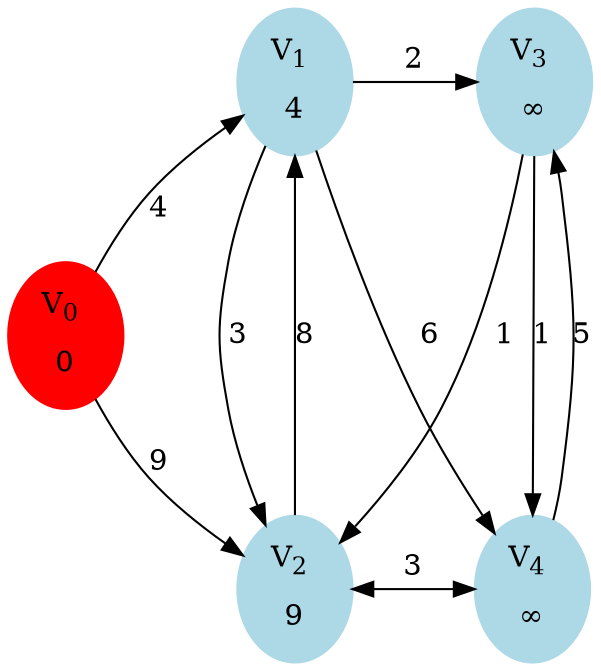 /* Chapter 2 Exercise 7 Graph (b) */
digraph dijkstra {
  size = "10,10";
  rankdir = TB;
  node [color=lightblue, style=filled];

  "V0" [
    label = <V<SUB>0</SUB> <BR/><BR/>0>
    color = red
  ];
  "V1" [
    label = <V<SUB>1</SUB> <BR/><BR/>4>
  ];
  "V2" [
    label = <V<SUB>2</SUB> <BR/><BR/>9>
  ];
  "V3" [
    label = <V<SUB>3</SUB> <BR/><BR/>&infin;>
  ];
  "V4" [
    label = <V<SUB>4</SUB> <BR/><BR/>&infin;>
  ];

  {rank=min; "V1" "V3"}
  {rank=same; "V0"}
  {rank=max; "V2" "V4"}

  "V0" -> "V1" [
    label = 4
  ];
  "V0" -> "V2" [
    label = 9
  ];
  "V1" -> "V2" [
    label = 3
  ];
  "V2" -> "V1" [
    label = 8
  ];
  "V1" -> "V3" [
    label = 2
  ];
  "V1" -> "V4" [
    label = 6
  ];
  "V2" -> "V4" [
    label = 3
    dir = both
  ];
  "V3" -> "V2" [
    label = 1
  ];
  "V3" -> "V4" [
    label = 1
  ];
  "V4" -> "V3" [
    label = 5
  ];
}
